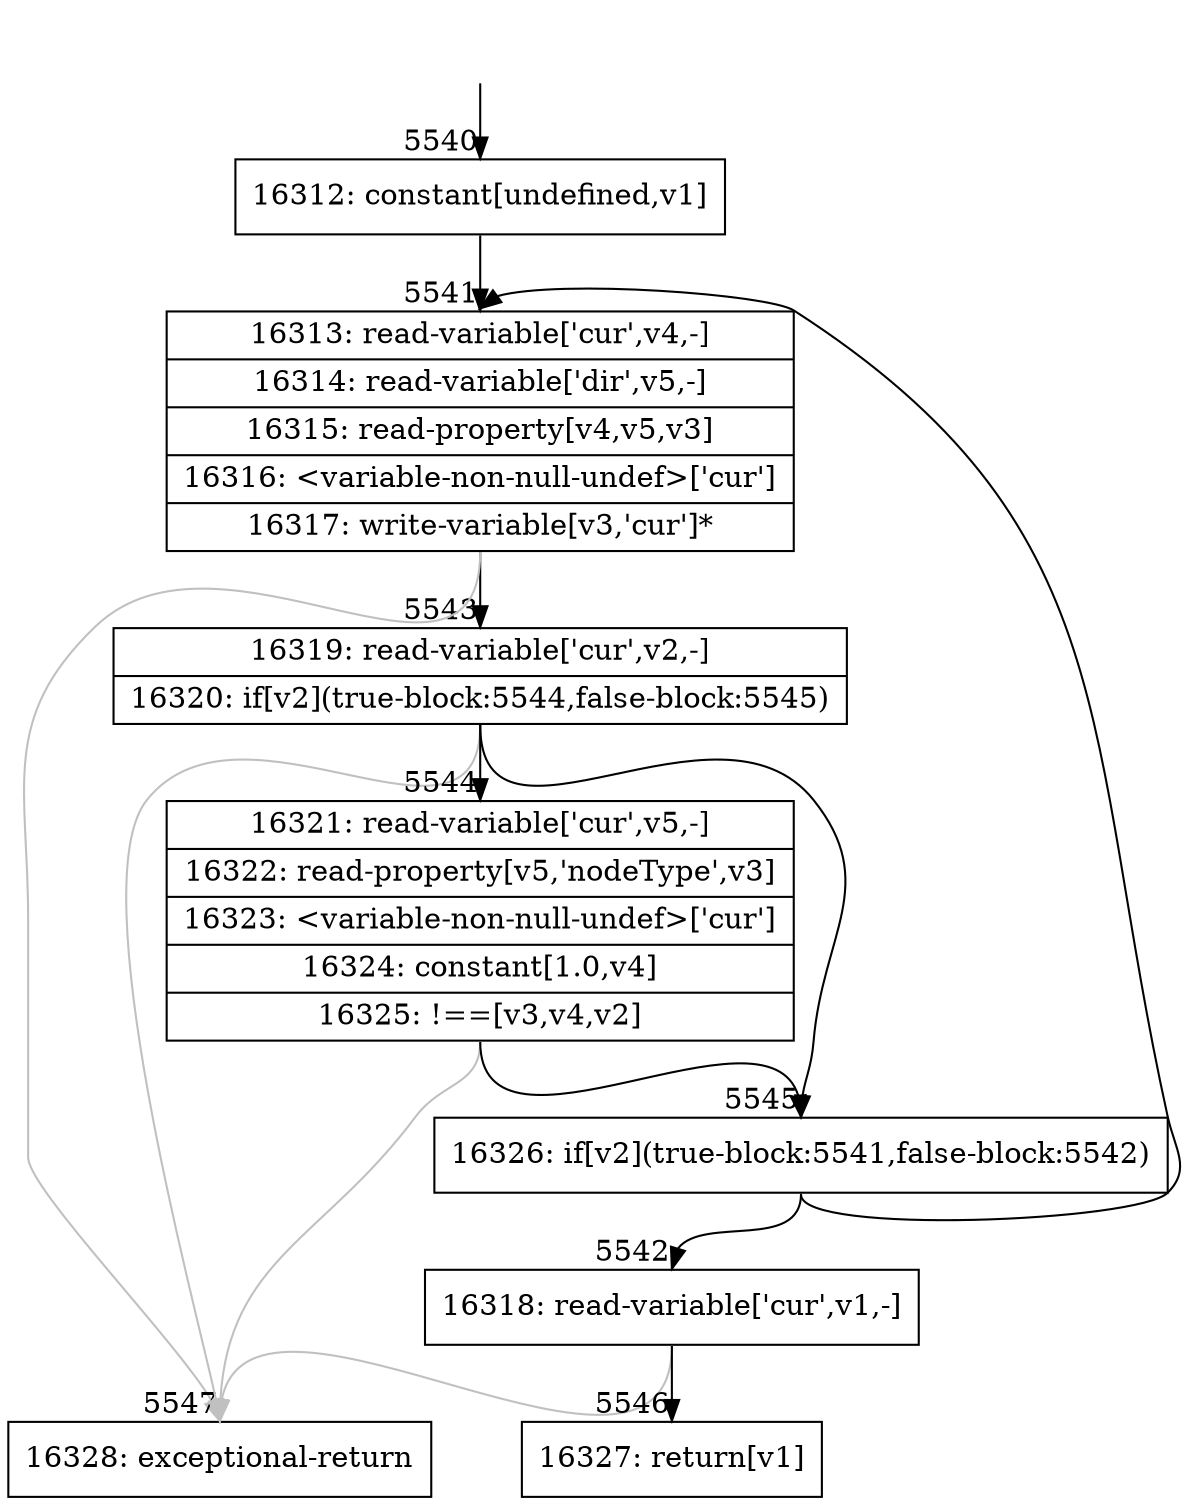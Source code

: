 digraph {
rankdir="TD"
BB_entry349[shape=none,label=""];
BB_entry349 -> BB5540 [tailport=s, headport=n, headlabel="    5540"]
BB5540 [shape=record label="{16312: constant[undefined,v1]}" ] 
BB5540 -> BB5541 [tailport=s, headport=n, headlabel="      5541"]
BB5541 [shape=record label="{16313: read-variable['cur',v4,-]|16314: read-variable['dir',v5,-]|16315: read-property[v4,v5,v3]|16316: \<variable-non-null-undef\>['cur']|16317: write-variable[v3,'cur']*}" ] 
BB5541 -> BB5543 [tailport=s, headport=n, headlabel="      5543"]
BB5541 -> BB5547 [tailport=s, headport=n, color=gray, headlabel="      5547"]
BB5542 [shape=record label="{16318: read-variable['cur',v1,-]}" ] 
BB5542 -> BB5546 [tailport=s, headport=n, headlabel="      5546"]
BB5542 -> BB5547 [tailport=s, headport=n, color=gray]
BB5543 [shape=record label="{16319: read-variable['cur',v2,-]|16320: if[v2](true-block:5544,false-block:5545)}" ] 
BB5543 -> BB5545 [tailport=s, headport=n, headlabel="      5545"]
BB5543 -> BB5544 [tailport=s, headport=n, headlabel="      5544"]
BB5543 -> BB5547 [tailport=s, headport=n, color=gray]
BB5544 [shape=record label="{16321: read-variable['cur',v5,-]|16322: read-property[v5,'nodeType',v3]|16323: \<variable-non-null-undef\>['cur']|16324: constant[1.0,v4]|16325: !==[v3,v4,v2]}" ] 
BB5544 -> BB5545 [tailport=s, headport=n]
BB5544 -> BB5547 [tailport=s, headport=n, color=gray]
BB5545 [shape=record label="{16326: if[v2](true-block:5541,false-block:5542)}" ] 
BB5545 -> BB5541 [tailport=s, headport=n]
BB5545 -> BB5542 [tailport=s, headport=n, headlabel="      5542"]
BB5546 [shape=record label="{16327: return[v1]}" ] 
BB5547 [shape=record label="{16328: exceptional-return}" ] 
//#$~ 5685
}
